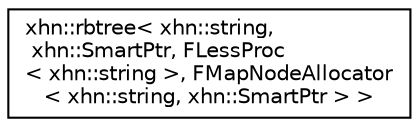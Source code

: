 digraph "Graphical Class Hierarchy"
{
  edge [fontname="Helvetica",fontsize="10",labelfontname="Helvetica",labelfontsize="10"];
  node [fontname="Helvetica",fontsize="10",shape=record];
  rankdir="LR";
  Node1 [label="xhn::rbtree\< xhn::string,\l xhn::SmartPtr, FLessProc\l\< xhn::string \>, FMapNodeAllocator\l\< xhn::string, xhn::SmartPtr \> \>",height=0.2,width=0.4,color="black", fillcolor="white", style="filled",URL="$classxhn_1_1rbtree.html"];
}
